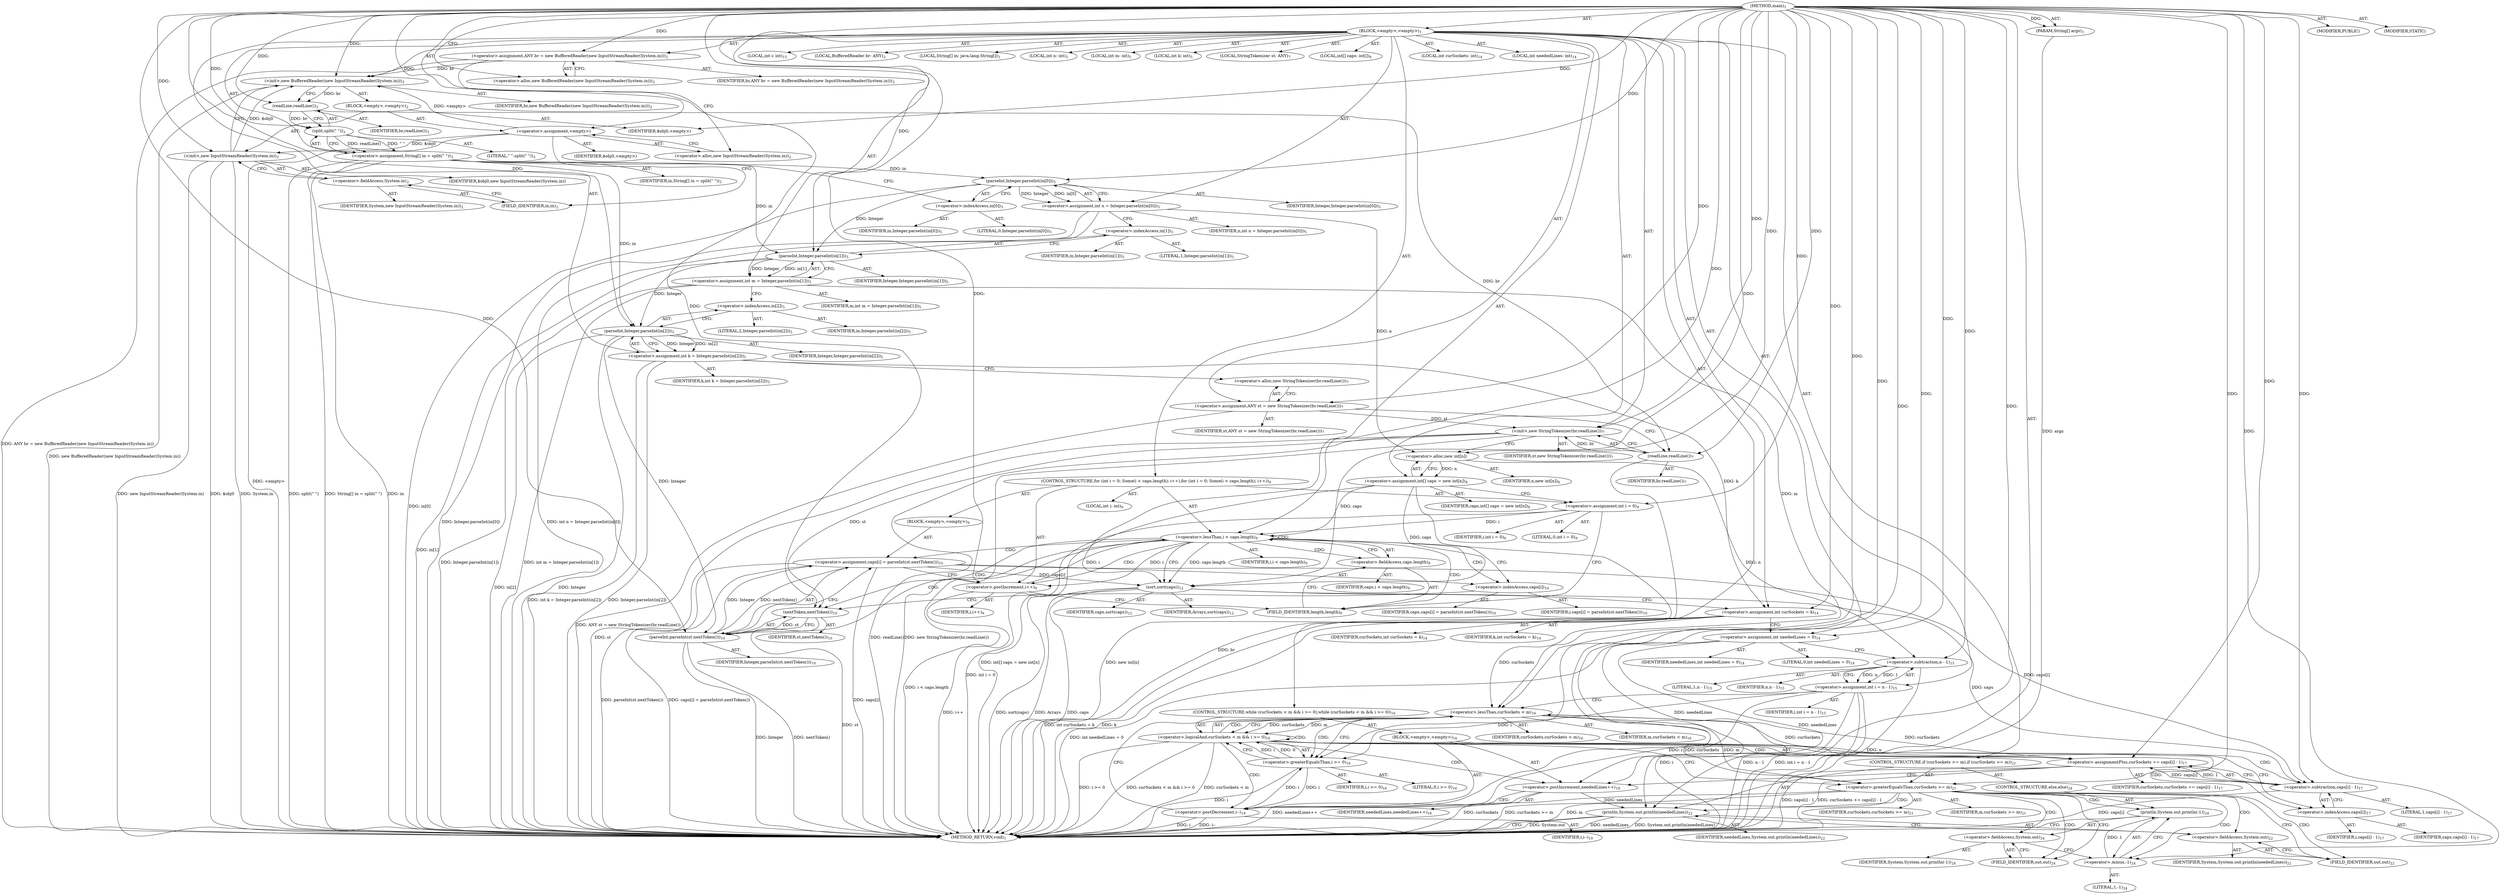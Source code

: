 digraph "main" {  
"21" [label = <(METHOD,main)<SUB>1</SUB>> ]
"22" [label = <(PARAM,String[] args)<SUB>1</SUB>> ]
"23" [label = <(BLOCK,&lt;empty&gt;,&lt;empty&gt;)<SUB>1</SUB>> ]
"4" [label = <(LOCAL,BufferedReader br: ANY)<SUB>2</SUB>> ]
"24" [label = <(&lt;operator&gt;.assignment,ANY br = new BufferedReader(new InputStreamReader(System.in)))<SUB>2</SUB>> ]
"25" [label = <(IDENTIFIER,br,ANY br = new BufferedReader(new InputStreamReader(System.in)))<SUB>2</SUB>> ]
"26" [label = <(&lt;operator&gt;.alloc,new BufferedReader(new InputStreamReader(System.in)))<SUB>2</SUB>> ]
"27" [label = <(&lt;init&gt;,new BufferedReader(new InputStreamReader(System.in)))<SUB>2</SUB>> ]
"3" [label = <(IDENTIFIER,br,new BufferedReader(new InputStreamReader(System.in)))<SUB>2</SUB>> ]
"28" [label = <(BLOCK,&lt;empty&gt;,&lt;empty&gt;)<SUB>2</SUB>> ]
"29" [label = <(&lt;operator&gt;.assignment,&lt;empty&gt;)> ]
"30" [label = <(IDENTIFIER,$obj0,&lt;empty&gt;)> ]
"31" [label = <(&lt;operator&gt;.alloc,new InputStreamReader(System.in))<SUB>2</SUB>> ]
"32" [label = <(&lt;init&gt;,new InputStreamReader(System.in))<SUB>2</SUB>> ]
"33" [label = <(IDENTIFIER,$obj0,new InputStreamReader(System.in))> ]
"34" [label = <(&lt;operator&gt;.fieldAccess,System.in)<SUB>2</SUB>> ]
"35" [label = <(IDENTIFIER,System,new InputStreamReader(System.in))<SUB>2</SUB>> ]
"36" [label = <(FIELD_IDENTIFIER,in,in)<SUB>2</SUB>> ]
"37" [label = <(IDENTIFIER,$obj0,&lt;empty&gt;)> ]
"38" [label = <(LOCAL,String[] in: java.lang.String[])<SUB>3</SUB>> ]
"39" [label = <(&lt;operator&gt;.assignment,String[] in = split(&quot; &quot;))<SUB>3</SUB>> ]
"40" [label = <(IDENTIFIER,in,String[] in = split(&quot; &quot;))<SUB>3</SUB>> ]
"41" [label = <(split,split(&quot; &quot;))<SUB>3</SUB>> ]
"42" [label = <(readLine,readLine())<SUB>3</SUB>> ]
"43" [label = <(IDENTIFIER,br,readLine())<SUB>3</SUB>> ]
"44" [label = <(LITERAL,&quot; &quot;,split(&quot; &quot;))<SUB>3</SUB>> ]
"45" [label = <(LOCAL,int n: int)<SUB>5</SUB>> ]
"46" [label = <(LOCAL,int m: int)<SUB>5</SUB>> ]
"47" [label = <(LOCAL,int k: int)<SUB>5</SUB>> ]
"48" [label = <(&lt;operator&gt;.assignment,int n = Integer.parseInt(in[0]))<SUB>5</SUB>> ]
"49" [label = <(IDENTIFIER,n,int n = Integer.parseInt(in[0]))<SUB>5</SUB>> ]
"50" [label = <(parseInt,Integer.parseInt(in[0]))<SUB>5</SUB>> ]
"51" [label = <(IDENTIFIER,Integer,Integer.parseInt(in[0]))<SUB>5</SUB>> ]
"52" [label = <(&lt;operator&gt;.indexAccess,in[0])<SUB>5</SUB>> ]
"53" [label = <(IDENTIFIER,in,Integer.parseInt(in[0]))<SUB>5</SUB>> ]
"54" [label = <(LITERAL,0,Integer.parseInt(in[0]))<SUB>5</SUB>> ]
"55" [label = <(&lt;operator&gt;.assignment,int m = Integer.parseInt(in[1]))<SUB>5</SUB>> ]
"56" [label = <(IDENTIFIER,m,int m = Integer.parseInt(in[1]))<SUB>5</SUB>> ]
"57" [label = <(parseInt,Integer.parseInt(in[1]))<SUB>5</SUB>> ]
"58" [label = <(IDENTIFIER,Integer,Integer.parseInt(in[1]))<SUB>5</SUB>> ]
"59" [label = <(&lt;operator&gt;.indexAccess,in[1])<SUB>5</SUB>> ]
"60" [label = <(IDENTIFIER,in,Integer.parseInt(in[1]))<SUB>5</SUB>> ]
"61" [label = <(LITERAL,1,Integer.parseInt(in[1]))<SUB>5</SUB>> ]
"62" [label = <(&lt;operator&gt;.assignment,int k = Integer.parseInt(in[2]))<SUB>5</SUB>> ]
"63" [label = <(IDENTIFIER,k,int k = Integer.parseInt(in[2]))<SUB>5</SUB>> ]
"64" [label = <(parseInt,Integer.parseInt(in[2]))<SUB>5</SUB>> ]
"65" [label = <(IDENTIFIER,Integer,Integer.parseInt(in[2]))<SUB>5</SUB>> ]
"66" [label = <(&lt;operator&gt;.indexAccess,in[2])<SUB>5</SUB>> ]
"67" [label = <(IDENTIFIER,in,Integer.parseInt(in[2]))<SUB>5</SUB>> ]
"68" [label = <(LITERAL,2,Integer.parseInt(in[2]))<SUB>5</SUB>> ]
"6" [label = <(LOCAL,StringTokenizer st: ANY)<SUB>7</SUB>> ]
"69" [label = <(&lt;operator&gt;.assignment,ANY st = new StringTokenizer(br.readLine()))<SUB>7</SUB>> ]
"70" [label = <(IDENTIFIER,st,ANY st = new StringTokenizer(br.readLine()))<SUB>7</SUB>> ]
"71" [label = <(&lt;operator&gt;.alloc,new StringTokenizer(br.readLine()))<SUB>7</SUB>> ]
"72" [label = <(&lt;init&gt;,new StringTokenizer(br.readLine()))<SUB>7</SUB>> ]
"5" [label = <(IDENTIFIER,st,new StringTokenizer(br.readLine()))<SUB>7</SUB>> ]
"73" [label = <(readLine,readLine())<SUB>7</SUB>> ]
"74" [label = <(IDENTIFIER,br,readLine())<SUB>7</SUB>> ]
"75" [label = <(LOCAL,int[] caps: int[])<SUB>8</SUB>> ]
"76" [label = <(&lt;operator&gt;.assignment,int[] caps = new int[n])<SUB>8</SUB>> ]
"77" [label = <(IDENTIFIER,caps,int[] caps = new int[n])<SUB>8</SUB>> ]
"78" [label = <(&lt;operator&gt;.alloc,new int[n])> ]
"79" [label = <(IDENTIFIER,n,new int[n])<SUB>8</SUB>> ]
"80" [label = <(CONTROL_STRUCTURE,for (int i = 0; Some(i &lt; caps.length); i++),for (int i = 0; Some(i &lt; caps.length); i++))<SUB>9</SUB>> ]
"81" [label = <(LOCAL,int i: int)<SUB>9</SUB>> ]
"82" [label = <(&lt;operator&gt;.assignment,int i = 0)<SUB>9</SUB>> ]
"83" [label = <(IDENTIFIER,i,int i = 0)<SUB>9</SUB>> ]
"84" [label = <(LITERAL,0,int i = 0)<SUB>9</SUB>> ]
"85" [label = <(&lt;operator&gt;.lessThan,i &lt; caps.length)<SUB>9</SUB>> ]
"86" [label = <(IDENTIFIER,i,i &lt; caps.length)<SUB>9</SUB>> ]
"87" [label = <(&lt;operator&gt;.fieldAccess,caps.length)<SUB>9</SUB>> ]
"88" [label = <(IDENTIFIER,caps,i &lt; caps.length)<SUB>9</SUB>> ]
"89" [label = <(FIELD_IDENTIFIER,length,length)<SUB>9</SUB>> ]
"90" [label = <(&lt;operator&gt;.postIncrement,i++)<SUB>9</SUB>> ]
"91" [label = <(IDENTIFIER,i,i++)<SUB>9</SUB>> ]
"92" [label = <(BLOCK,&lt;empty&gt;,&lt;empty&gt;)<SUB>9</SUB>> ]
"93" [label = <(&lt;operator&gt;.assignment,caps[i] = parseInt(st.nextToken()))<SUB>10</SUB>> ]
"94" [label = <(&lt;operator&gt;.indexAccess,caps[i])<SUB>10</SUB>> ]
"95" [label = <(IDENTIFIER,caps,caps[i] = parseInt(st.nextToken()))<SUB>10</SUB>> ]
"96" [label = <(IDENTIFIER,i,caps[i] = parseInt(st.nextToken()))<SUB>10</SUB>> ]
"97" [label = <(parseInt,parseInt(st.nextToken()))<SUB>10</SUB>> ]
"98" [label = <(IDENTIFIER,Integer,parseInt(st.nextToken()))<SUB>10</SUB>> ]
"99" [label = <(nextToken,nextToken())<SUB>10</SUB>> ]
"100" [label = <(IDENTIFIER,st,nextToken())<SUB>10</SUB>> ]
"101" [label = <(sort,sort(caps))<SUB>12</SUB>> ]
"102" [label = <(IDENTIFIER,Arrays,sort(caps))<SUB>12</SUB>> ]
"103" [label = <(IDENTIFIER,caps,sort(caps))<SUB>12</SUB>> ]
"104" [label = <(LOCAL,int curSockets: int)<SUB>14</SUB>> ]
"105" [label = <(LOCAL,int neededLines: int)<SUB>14</SUB>> ]
"106" [label = <(&lt;operator&gt;.assignment,int curSockets = k)<SUB>14</SUB>> ]
"107" [label = <(IDENTIFIER,curSockets,int curSockets = k)<SUB>14</SUB>> ]
"108" [label = <(IDENTIFIER,k,int curSockets = k)<SUB>14</SUB>> ]
"109" [label = <(&lt;operator&gt;.assignment,int neededLines = 0)<SUB>14</SUB>> ]
"110" [label = <(IDENTIFIER,neededLines,int neededLines = 0)<SUB>14</SUB>> ]
"111" [label = <(LITERAL,0,int neededLines = 0)<SUB>14</SUB>> ]
"112" [label = <(LOCAL,int i: int)<SUB>15</SUB>> ]
"113" [label = <(&lt;operator&gt;.assignment,int i = n - 1)<SUB>15</SUB>> ]
"114" [label = <(IDENTIFIER,i,int i = n - 1)<SUB>15</SUB>> ]
"115" [label = <(&lt;operator&gt;.subtraction,n - 1)<SUB>15</SUB>> ]
"116" [label = <(IDENTIFIER,n,n - 1)<SUB>15</SUB>> ]
"117" [label = <(LITERAL,1,n - 1)<SUB>15</SUB>> ]
"118" [label = <(CONTROL_STRUCTURE,while (curSockets &lt; m &amp;&amp; i &gt;= 0),while (curSockets &lt; m &amp;&amp; i &gt;= 0))<SUB>16</SUB>> ]
"119" [label = <(&lt;operator&gt;.logicalAnd,curSockets &lt; m &amp;&amp; i &gt;= 0)<SUB>16</SUB>> ]
"120" [label = <(&lt;operator&gt;.lessThan,curSockets &lt; m)<SUB>16</SUB>> ]
"121" [label = <(IDENTIFIER,curSockets,curSockets &lt; m)<SUB>16</SUB>> ]
"122" [label = <(IDENTIFIER,m,curSockets &lt; m)<SUB>16</SUB>> ]
"123" [label = <(&lt;operator&gt;.greaterEqualsThan,i &gt;= 0)<SUB>16</SUB>> ]
"124" [label = <(IDENTIFIER,i,i &gt;= 0)<SUB>16</SUB>> ]
"125" [label = <(LITERAL,0,i &gt;= 0)<SUB>16</SUB>> ]
"126" [label = <(BLOCK,&lt;empty&gt;,&lt;empty&gt;)<SUB>16</SUB>> ]
"127" [label = <(&lt;operator&gt;.assignmentPlus,curSockets += caps[i] - 1)<SUB>17</SUB>> ]
"128" [label = <(IDENTIFIER,curSockets,curSockets += caps[i] - 1)<SUB>17</SUB>> ]
"129" [label = <(&lt;operator&gt;.subtraction,caps[i] - 1)<SUB>17</SUB>> ]
"130" [label = <(&lt;operator&gt;.indexAccess,caps[i])<SUB>17</SUB>> ]
"131" [label = <(IDENTIFIER,caps,caps[i] - 1)<SUB>17</SUB>> ]
"132" [label = <(IDENTIFIER,i,caps[i] - 1)<SUB>17</SUB>> ]
"133" [label = <(LITERAL,1,caps[i] - 1)<SUB>17</SUB>> ]
"134" [label = <(&lt;operator&gt;.postIncrement,neededLines++)<SUB>18</SUB>> ]
"135" [label = <(IDENTIFIER,neededLines,neededLines++)<SUB>18</SUB>> ]
"136" [label = <(&lt;operator&gt;.postDecrement,i--)<SUB>19</SUB>> ]
"137" [label = <(IDENTIFIER,i,i--)<SUB>19</SUB>> ]
"138" [label = <(CONTROL_STRUCTURE,if (curSockets &gt;= m),if (curSockets &gt;= m))<SUB>21</SUB>> ]
"139" [label = <(&lt;operator&gt;.greaterEqualsThan,curSockets &gt;= m)<SUB>21</SUB>> ]
"140" [label = <(IDENTIFIER,curSockets,curSockets &gt;= m)<SUB>21</SUB>> ]
"141" [label = <(IDENTIFIER,m,curSockets &gt;= m)<SUB>21</SUB>> ]
"142" [label = <(println,System.out.println(neededLines))<SUB>22</SUB>> ]
"143" [label = <(&lt;operator&gt;.fieldAccess,System.out)<SUB>22</SUB>> ]
"144" [label = <(IDENTIFIER,System,System.out.println(neededLines))<SUB>22</SUB>> ]
"145" [label = <(FIELD_IDENTIFIER,out,out)<SUB>22</SUB>> ]
"146" [label = <(IDENTIFIER,neededLines,System.out.println(neededLines))<SUB>22</SUB>> ]
"147" [label = <(CONTROL_STRUCTURE,else,else)<SUB>24</SUB>> ]
"148" [label = <(println,System.out.println(-1))<SUB>24</SUB>> ]
"149" [label = <(&lt;operator&gt;.fieldAccess,System.out)<SUB>24</SUB>> ]
"150" [label = <(IDENTIFIER,System,System.out.println(-1))<SUB>24</SUB>> ]
"151" [label = <(FIELD_IDENTIFIER,out,out)<SUB>24</SUB>> ]
"152" [label = <(&lt;operator&gt;.minus,-1)<SUB>24</SUB>> ]
"153" [label = <(LITERAL,1,-1)<SUB>24</SUB>> ]
"154" [label = <(MODIFIER,PUBLIC)> ]
"155" [label = <(MODIFIER,STATIC)> ]
"156" [label = <(METHOD_RETURN,void)<SUB>1</SUB>> ]
  "21" -> "22"  [ label = "AST: "] 
  "21" -> "23"  [ label = "AST: "] 
  "21" -> "154"  [ label = "AST: "] 
  "21" -> "155"  [ label = "AST: "] 
  "21" -> "156"  [ label = "AST: "] 
  "23" -> "4"  [ label = "AST: "] 
  "23" -> "24"  [ label = "AST: "] 
  "23" -> "27"  [ label = "AST: "] 
  "23" -> "38"  [ label = "AST: "] 
  "23" -> "39"  [ label = "AST: "] 
  "23" -> "45"  [ label = "AST: "] 
  "23" -> "46"  [ label = "AST: "] 
  "23" -> "47"  [ label = "AST: "] 
  "23" -> "48"  [ label = "AST: "] 
  "23" -> "55"  [ label = "AST: "] 
  "23" -> "62"  [ label = "AST: "] 
  "23" -> "6"  [ label = "AST: "] 
  "23" -> "69"  [ label = "AST: "] 
  "23" -> "72"  [ label = "AST: "] 
  "23" -> "75"  [ label = "AST: "] 
  "23" -> "76"  [ label = "AST: "] 
  "23" -> "80"  [ label = "AST: "] 
  "23" -> "101"  [ label = "AST: "] 
  "23" -> "104"  [ label = "AST: "] 
  "23" -> "105"  [ label = "AST: "] 
  "23" -> "106"  [ label = "AST: "] 
  "23" -> "109"  [ label = "AST: "] 
  "23" -> "112"  [ label = "AST: "] 
  "23" -> "113"  [ label = "AST: "] 
  "23" -> "118"  [ label = "AST: "] 
  "23" -> "138"  [ label = "AST: "] 
  "24" -> "25"  [ label = "AST: "] 
  "24" -> "26"  [ label = "AST: "] 
  "27" -> "3"  [ label = "AST: "] 
  "27" -> "28"  [ label = "AST: "] 
  "28" -> "29"  [ label = "AST: "] 
  "28" -> "32"  [ label = "AST: "] 
  "28" -> "37"  [ label = "AST: "] 
  "29" -> "30"  [ label = "AST: "] 
  "29" -> "31"  [ label = "AST: "] 
  "32" -> "33"  [ label = "AST: "] 
  "32" -> "34"  [ label = "AST: "] 
  "34" -> "35"  [ label = "AST: "] 
  "34" -> "36"  [ label = "AST: "] 
  "39" -> "40"  [ label = "AST: "] 
  "39" -> "41"  [ label = "AST: "] 
  "41" -> "42"  [ label = "AST: "] 
  "41" -> "44"  [ label = "AST: "] 
  "42" -> "43"  [ label = "AST: "] 
  "48" -> "49"  [ label = "AST: "] 
  "48" -> "50"  [ label = "AST: "] 
  "50" -> "51"  [ label = "AST: "] 
  "50" -> "52"  [ label = "AST: "] 
  "52" -> "53"  [ label = "AST: "] 
  "52" -> "54"  [ label = "AST: "] 
  "55" -> "56"  [ label = "AST: "] 
  "55" -> "57"  [ label = "AST: "] 
  "57" -> "58"  [ label = "AST: "] 
  "57" -> "59"  [ label = "AST: "] 
  "59" -> "60"  [ label = "AST: "] 
  "59" -> "61"  [ label = "AST: "] 
  "62" -> "63"  [ label = "AST: "] 
  "62" -> "64"  [ label = "AST: "] 
  "64" -> "65"  [ label = "AST: "] 
  "64" -> "66"  [ label = "AST: "] 
  "66" -> "67"  [ label = "AST: "] 
  "66" -> "68"  [ label = "AST: "] 
  "69" -> "70"  [ label = "AST: "] 
  "69" -> "71"  [ label = "AST: "] 
  "72" -> "5"  [ label = "AST: "] 
  "72" -> "73"  [ label = "AST: "] 
  "73" -> "74"  [ label = "AST: "] 
  "76" -> "77"  [ label = "AST: "] 
  "76" -> "78"  [ label = "AST: "] 
  "78" -> "79"  [ label = "AST: "] 
  "80" -> "81"  [ label = "AST: "] 
  "80" -> "82"  [ label = "AST: "] 
  "80" -> "85"  [ label = "AST: "] 
  "80" -> "90"  [ label = "AST: "] 
  "80" -> "92"  [ label = "AST: "] 
  "82" -> "83"  [ label = "AST: "] 
  "82" -> "84"  [ label = "AST: "] 
  "85" -> "86"  [ label = "AST: "] 
  "85" -> "87"  [ label = "AST: "] 
  "87" -> "88"  [ label = "AST: "] 
  "87" -> "89"  [ label = "AST: "] 
  "90" -> "91"  [ label = "AST: "] 
  "92" -> "93"  [ label = "AST: "] 
  "93" -> "94"  [ label = "AST: "] 
  "93" -> "97"  [ label = "AST: "] 
  "94" -> "95"  [ label = "AST: "] 
  "94" -> "96"  [ label = "AST: "] 
  "97" -> "98"  [ label = "AST: "] 
  "97" -> "99"  [ label = "AST: "] 
  "99" -> "100"  [ label = "AST: "] 
  "101" -> "102"  [ label = "AST: "] 
  "101" -> "103"  [ label = "AST: "] 
  "106" -> "107"  [ label = "AST: "] 
  "106" -> "108"  [ label = "AST: "] 
  "109" -> "110"  [ label = "AST: "] 
  "109" -> "111"  [ label = "AST: "] 
  "113" -> "114"  [ label = "AST: "] 
  "113" -> "115"  [ label = "AST: "] 
  "115" -> "116"  [ label = "AST: "] 
  "115" -> "117"  [ label = "AST: "] 
  "118" -> "119"  [ label = "AST: "] 
  "118" -> "126"  [ label = "AST: "] 
  "119" -> "120"  [ label = "AST: "] 
  "119" -> "123"  [ label = "AST: "] 
  "120" -> "121"  [ label = "AST: "] 
  "120" -> "122"  [ label = "AST: "] 
  "123" -> "124"  [ label = "AST: "] 
  "123" -> "125"  [ label = "AST: "] 
  "126" -> "127"  [ label = "AST: "] 
  "126" -> "134"  [ label = "AST: "] 
  "126" -> "136"  [ label = "AST: "] 
  "127" -> "128"  [ label = "AST: "] 
  "127" -> "129"  [ label = "AST: "] 
  "129" -> "130"  [ label = "AST: "] 
  "129" -> "133"  [ label = "AST: "] 
  "130" -> "131"  [ label = "AST: "] 
  "130" -> "132"  [ label = "AST: "] 
  "134" -> "135"  [ label = "AST: "] 
  "136" -> "137"  [ label = "AST: "] 
  "138" -> "139"  [ label = "AST: "] 
  "138" -> "142"  [ label = "AST: "] 
  "138" -> "147"  [ label = "AST: "] 
  "139" -> "140"  [ label = "AST: "] 
  "139" -> "141"  [ label = "AST: "] 
  "142" -> "143"  [ label = "AST: "] 
  "142" -> "146"  [ label = "AST: "] 
  "143" -> "144"  [ label = "AST: "] 
  "143" -> "145"  [ label = "AST: "] 
  "147" -> "148"  [ label = "AST: "] 
  "148" -> "149"  [ label = "AST: "] 
  "148" -> "152"  [ label = "AST: "] 
  "149" -> "150"  [ label = "AST: "] 
  "149" -> "151"  [ label = "AST: "] 
  "152" -> "153"  [ label = "AST: "] 
  "24" -> "31"  [ label = "CFG: "] 
  "27" -> "42"  [ label = "CFG: "] 
  "39" -> "52"  [ label = "CFG: "] 
  "48" -> "59"  [ label = "CFG: "] 
  "55" -> "66"  [ label = "CFG: "] 
  "62" -> "71"  [ label = "CFG: "] 
  "69" -> "73"  [ label = "CFG: "] 
  "72" -> "78"  [ label = "CFG: "] 
  "76" -> "82"  [ label = "CFG: "] 
  "101" -> "106"  [ label = "CFG: "] 
  "106" -> "109"  [ label = "CFG: "] 
  "109" -> "115"  [ label = "CFG: "] 
  "113" -> "120"  [ label = "CFG: "] 
  "26" -> "24"  [ label = "CFG: "] 
  "41" -> "39"  [ label = "CFG: "] 
  "50" -> "48"  [ label = "CFG: "] 
  "57" -> "55"  [ label = "CFG: "] 
  "64" -> "62"  [ label = "CFG: "] 
  "71" -> "69"  [ label = "CFG: "] 
  "73" -> "72"  [ label = "CFG: "] 
  "78" -> "76"  [ label = "CFG: "] 
  "82" -> "89"  [ label = "CFG: "] 
  "85" -> "94"  [ label = "CFG: "] 
  "85" -> "101"  [ label = "CFG: "] 
  "90" -> "89"  [ label = "CFG: "] 
  "115" -> "113"  [ label = "CFG: "] 
  "119" -> "130"  [ label = "CFG: "] 
  "119" -> "139"  [ label = "CFG: "] 
  "139" -> "145"  [ label = "CFG: "] 
  "139" -> "151"  [ label = "CFG: "] 
  "142" -> "156"  [ label = "CFG: "] 
  "29" -> "36"  [ label = "CFG: "] 
  "32" -> "27"  [ label = "CFG: "] 
  "42" -> "41"  [ label = "CFG: "] 
  "52" -> "50"  [ label = "CFG: "] 
  "59" -> "57"  [ label = "CFG: "] 
  "66" -> "64"  [ label = "CFG: "] 
  "87" -> "85"  [ label = "CFG: "] 
  "93" -> "90"  [ label = "CFG: "] 
  "120" -> "119"  [ label = "CFG: "] 
  "120" -> "123"  [ label = "CFG: "] 
  "123" -> "119"  [ label = "CFG: "] 
  "127" -> "134"  [ label = "CFG: "] 
  "134" -> "136"  [ label = "CFG: "] 
  "136" -> "120"  [ label = "CFG: "] 
  "143" -> "142"  [ label = "CFG: "] 
  "148" -> "156"  [ label = "CFG: "] 
  "31" -> "29"  [ label = "CFG: "] 
  "34" -> "32"  [ label = "CFG: "] 
  "89" -> "87"  [ label = "CFG: "] 
  "94" -> "99"  [ label = "CFG: "] 
  "97" -> "93"  [ label = "CFG: "] 
  "129" -> "127"  [ label = "CFG: "] 
  "145" -> "143"  [ label = "CFG: "] 
  "149" -> "152"  [ label = "CFG: "] 
  "152" -> "148"  [ label = "CFG: "] 
  "36" -> "34"  [ label = "CFG: "] 
  "99" -> "97"  [ label = "CFG: "] 
  "130" -> "129"  [ label = "CFG: "] 
  "151" -> "149"  [ label = "CFG: "] 
  "21" -> "26"  [ label = "CFG: "] 
  "22" -> "156"  [ label = "DDG: args"] 
  "24" -> "156"  [ label = "DDG: ANY br = new BufferedReader(new InputStreamReader(System.in))"] 
  "29" -> "156"  [ label = "DDG: &lt;empty&gt;"] 
  "32" -> "156"  [ label = "DDG: $obj0"] 
  "32" -> "156"  [ label = "DDG: System.in"] 
  "32" -> "156"  [ label = "DDG: new InputStreamReader(System.in)"] 
  "27" -> "156"  [ label = "DDG: new BufferedReader(new InputStreamReader(System.in))"] 
  "39" -> "156"  [ label = "DDG: in"] 
  "39" -> "156"  [ label = "DDG: split(&quot; &quot;)"] 
  "39" -> "156"  [ label = "DDG: String[] in = split(&quot; &quot;)"] 
  "50" -> "156"  [ label = "DDG: in[0]"] 
  "48" -> "156"  [ label = "DDG: Integer.parseInt(in[0])"] 
  "48" -> "156"  [ label = "DDG: int n = Integer.parseInt(in[0])"] 
  "57" -> "156"  [ label = "DDG: in[1]"] 
  "55" -> "156"  [ label = "DDG: Integer.parseInt(in[1])"] 
  "55" -> "156"  [ label = "DDG: int m = Integer.parseInt(in[1])"] 
  "64" -> "156"  [ label = "DDG: Integer"] 
  "64" -> "156"  [ label = "DDG: in[2]"] 
  "62" -> "156"  [ label = "DDG: Integer.parseInt(in[2])"] 
  "62" -> "156"  [ label = "DDG: int k = Integer.parseInt(in[2])"] 
  "69" -> "156"  [ label = "DDG: ANY st = new StringTokenizer(br.readLine())"] 
  "72" -> "156"  [ label = "DDG: st"] 
  "73" -> "156"  [ label = "DDG: br"] 
  "72" -> "156"  [ label = "DDG: readLine()"] 
  "72" -> "156"  [ label = "DDG: new StringTokenizer(br.readLine())"] 
  "76" -> "156"  [ label = "DDG: new int[n]"] 
  "76" -> "156"  [ label = "DDG: int[] caps = new int[n]"] 
  "82" -> "156"  [ label = "DDG: int i = 0"] 
  "85" -> "156"  [ label = "DDG: i &lt; caps.length"] 
  "101" -> "156"  [ label = "DDG: caps"] 
  "101" -> "156"  [ label = "DDG: sort(caps)"] 
  "106" -> "156"  [ label = "DDG: k"] 
  "106" -> "156"  [ label = "DDG: int curSockets = k"] 
  "109" -> "156"  [ label = "DDG: int neededLines = 0"] 
  "113" -> "156"  [ label = "DDG: i"] 
  "115" -> "156"  [ label = "DDG: n"] 
  "113" -> "156"  [ label = "DDG: n - 1"] 
  "113" -> "156"  [ label = "DDG: int i = n - 1"] 
  "119" -> "156"  [ label = "DDG: curSockets &lt; m"] 
  "123" -> "156"  [ label = "DDG: i"] 
  "119" -> "156"  [ label = "DDG: i &gt;= 0"] 
  "119" -> "156"  [ label = "DDG: curSockets &lt; m &amp;&amp; i &gt;= 0"] 
  "139" -> "156"  [ label = "DDG: curSockets"] 
  "139" -> "156"  [ label = "DDG: m"] 
  "139" -> "156"  [ label = "DDG: curSockets &gt;= m"] 
  "142" -> "156"  [ label = "DDG: System.out"] 
  "142" -> "156"  [ label = "DDG: neededLines"] 
  "142" -> "156"  [ label = "DDG: System.out.println(neededLines)"] 
  "129" -> "156"  [ label = "DDG: caps[i]"] 
  "127" -> "156"  [ label = "DDG: caps[i] - 1"] 
  "127" -> "156"  [ label = "DDG: curSockets += caps[i] - 1"] 
  "134" -> "156"  [ label = "DDG: neededLines++"] 
  "136" -> "156"  [ label = "DDG: i"] 
  "136" -> "156"  [ label = "DDG: i--"] 
  "93" -> "156"  [ label = "DDG: caps[i]"] 
  "97" -> "156"  [ label = "DDG: Integer"] 
  "99" -> "156"  [ label = "DDG: st"] 
  "97" -> "156"  [ label = "DDG: nextToken()"] 
  "93" -> "156"  [ label = "DDG: parseInt(st.nextToken())"] 
  "93" -> "156"  [ label = "DDG: caps[i] = parseInt(st.nextToken())"] 
  "90" -> "156"  [ label = "DDG: i++"] 
  "101" -> "156"  [ label = "DDG: Arrays"] 
  "21" -> "22"  [ label = "DDG: "] 
  "21" -> "24"  [ label = "DDG: "] 
  "41" -> "39"  [ label = "DDG: readLine()"] 
  "41" -> "39"  [ label = "DDG: &quot; &quot;"] 
  "50" -> "48"  [ label = "DDG: Integer"] 
  "50" -> "48"  [ label = "DDG: in[0]"] 
  "57" -> "55"  [ label = "DDG: Integer"] 
  "57" -> "55"  [ label = "DDG: in[1]"] 
  "64" -> "62"  [ label = "DDG: Integer"] 
  "64" -> "62"  [ label = "DDG: in[2]"] 
  "21" -> "69"  [ label = "DDG: "] 
  "78" -> "76"  [ label = "DDG: n"] 
  "62" -> "106"  [ label = "DDG: k"] 
  "21" -> "106"  [ label = "DDG: "] 
  "21" -> "109"  [ label = "DDG: "] 
  "115" -> "113"  [ label = "DDG: n"] 
  "115" -> "113"  [ label = "DDG: 1"] 
  "24" -> "27"  [ label = "DDG: br"] 
  "21" -> "27"  [ label = "DDG: "] 
  "29" -> "27"  [ label = "DDG: &lt;empty&gt;"] 
  "32" -> "27"  [ label = "DDG: $obj0"] 
  "69" -> "72"  [ label = "DDG: st"] 
  "21" -> "72"  [ label = "DDG: "] 
  "73" -> "72"  [ label = "DDG: br"] 
  "21" -> "82"  [ label = "DDG: "] 
  "21" -> "101"  [ label = "DDG: "] 
  "76" -> "101"  [ label = "DDG: caps"] 
  "85" -> "101"  [ label = "DDG: caps.length"] 
  "93" -> "101"  [ label = "DDG: caps[i]"] 
  "21" -> "29"  [ label = "DDG: "] 
  "21" -> "37"  [ label = "DDG: "] 
  "42" -> "41"  [ label = "DDG: br"] 
  "21" -> "41"  [ label = "DDG: "] 
  "21" -> "50"  [ label = "DDG: "] 
  "39" -> "50"  [ label = "DDG: in"] 
  "50" -> "57"  [ label = "DDG: Integer"] 
  "21" -> "57"  [ label = "DDG: "] 
  "39" -> "57"  [ label = "DDG: in"] 
  "57" -> "64"  [ label = "DDG: Integer"] 
  "21" -> "64"  [ label = "DDG: "] 
  "39" -> "64"  [ label = "DDG: in"] 
  "42" -> "73"  [ label = "DDG: br"] 
  "21" -> "73"  [ label = "DDG: "] 
  "48" -> "78"  [ label = "DDG: n"] 
  "21" -> "78"  [ label = "DDG: "] 
  "82" -> "85"  [ label = "DDG: i"] 
  "90" -> "85"  [ label = "DDG: i"] 
  "21" -> "85"  [ label = "DDG: "] 
  "76" -> "85"  [ label = "DDG: caps"] 
  "85" -> "90"  [ label = "DDG: i"] 
  "21" -> "90"  [ label = "DDG: "] 
  "97" -> "93"  [ label = "DDG: Integer"] 
  "97" -> "93"  [ label = "DDG: nextToken()"] 
  "78" -> "115"  [ label = "DDG: n"] 
  "21" -> "115"  [ label = "DDG: "] 
  "120" -> "119"  [ label = "DDG: curSockets"] 
  "120" -> "119"  [ label = "DDG: m"] 
  "123" -> "119"  [ label = "DDG: i"] 
  "123" -> "119"  [ label = "DDG: 0"] 
  "129" -> "127"  [ label = "DDG: caps[i]"] 
  "129" -> "127"  [ label = "DDG: 1"] 
  "120" -> "139"  [ label = "DDG: curSockets"] 
  "21" -> "139"  [ label = "DDG: "] 
  "120" -> "139"  [ label = "DDG: m"] 
  "109" -> "142"  [ label = "DDG: neededLines"] 
  "134" -> "142"  [ label = "DDG: neededLines"] 
  "21" -> "142"  [ label = "DDG: "] 
  "29" -> "32"  [ label = "DDG: $obj0"] 
  "21" -> "32"  [ label = "DDG: "] 
  "27" -> "42"  [ label = "DDG: br"] 
  "21" -> "42"  [ label = "DDG: "] 
  "106" -> "120"  [ label = "DDG: curSockets"] 
  "127" -> "120"  [ label = "DDG: curSockets"] 
  "21" -> "120"  [ label = "DDG: "] 
  "55" -> "120"  [ label = "DDG: m"] 
  "113" -> "123"  [ label = "DDG: i"] 
  "136" -> "123"  [ label = "DDG: i"] 
  "21" -> "123"  [ label = "DDG: "] 
  "120" -> "127"  [ label = "DDG: curSockets"] 
  "21" -> "127"  [ label = "DDG: "] 
  "109" -> "134"  [ label = "DDG: neededLines"] 
  "21" -> "134"  [ label = "DDG: "] 
  "113" -> "136"  [ label = "DDG: i"] 
  "123" -> "136"  [ label = "DDG: i"] 
  "21" -> "136"  [ label = "DDG: "] 
  "152" -> "148"  [ label = "DDG: 1"] 
  "64" -> "97"  [ label = "DDG: Integer"] 
  "21" -> "97"  [ label = "DDG: "] 
  "99" -> "97"  [ label = "DDG: st"] 
  "101" -> "129"  [ label = "DDG: caps"] 
  "93" -> "129"  [ label = "DDG: caps[i]"] 
  "21" -> "129"  [ label = "DDG: "] 
  "21" -> "152"  [ label = "DDG: "] 
  "72" -> "99"  [ label = "DDG: st"] 
  "21" -> "99"  [ label = "DDG: "] 
  "85" -> "94"  [ label = "CDG: "] 
  "85" -> "89"  [ label = "CDG: "] 
  "85" -> "99"  [ label = "CDG: "] 
  "85" -> "85"  [ label = "CDG: "] 
  "85" -> "87"  [ label = "CDG: "] 
  "85" -> "97"  [ label = "CDG: "] 
  "85" -> "93"  [ label = "CDG: "] 
  "85" -> "90"  [ label = "CDG: "] 
  "119" -> "120"  [ label = "CDG: "] 
  "119" -> "136"  [ label = "CDG: "] 
  "119" -> "130"  [ label = "CDG: "] 
  "119" -> "119"  [ label = "CDG: "] 
  "119" -> "127"  [ label = "CDG: "] 
  "119" -> "129"  [ label = "CDG: "] 
  "119" -> "134"  [ label = "CDG: "] 
  "139" -> "152"  [ label = "CDG: "] 
  "139" -> "145"  [ label = "CDG: "] 
  "139" -> "149"  [ label = "CDG: "] 
  "139" -> "142"  [ label = "CDG: "] 
  "139" -> "151"  [ label = "CDG: "] 
  "139" -> "148"  [ label = "CDG: "] 
  "139" -> "143"  [ label = "CDG: "] 
  "120" -> "123"  [ label = "CDG: "] 
}
